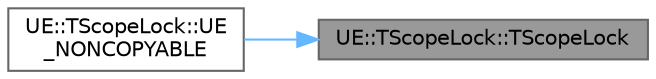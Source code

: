 digraph "UE::TScopeLock::TScopeLock"
{
 // INTERACTIVE_SVG=YES
 // LATEX_PDF_SIZE
  bgcolor="transparent";
  edge [fontname=Helvetica,fontsize=10,labelfontname=Helvetica,labelfontsize=10];
  node [fontname=Helvetica,fontsize=10,shape=box,height=0.2,width=0.4];
  rankdir="RL";
  Node1 [id="Node000001",label="UE::TScopeLock::TScopeLock",height=0.2,width=0.4,color="gray40", fillcolor="grey60", style="filled", fontcolor="black",tooltip=" "];
  Node1 -> Node2 [id="edge1_Node000001_Node000002",dir="back",color="steelblue1",style="solid",tooltip=" "];
  Node2 [id="Node000002",label="UE::TScopeLock::UE\l_NONCOPYABLE",height=0.2,width=0.4,color="grey40", fillcolor="white", style="filled",URL="$da/da9/classUE_1_1TScopeLock.html#a04585f5c522b9825ac4f53d73c40312c",tooltip=" "];
}
